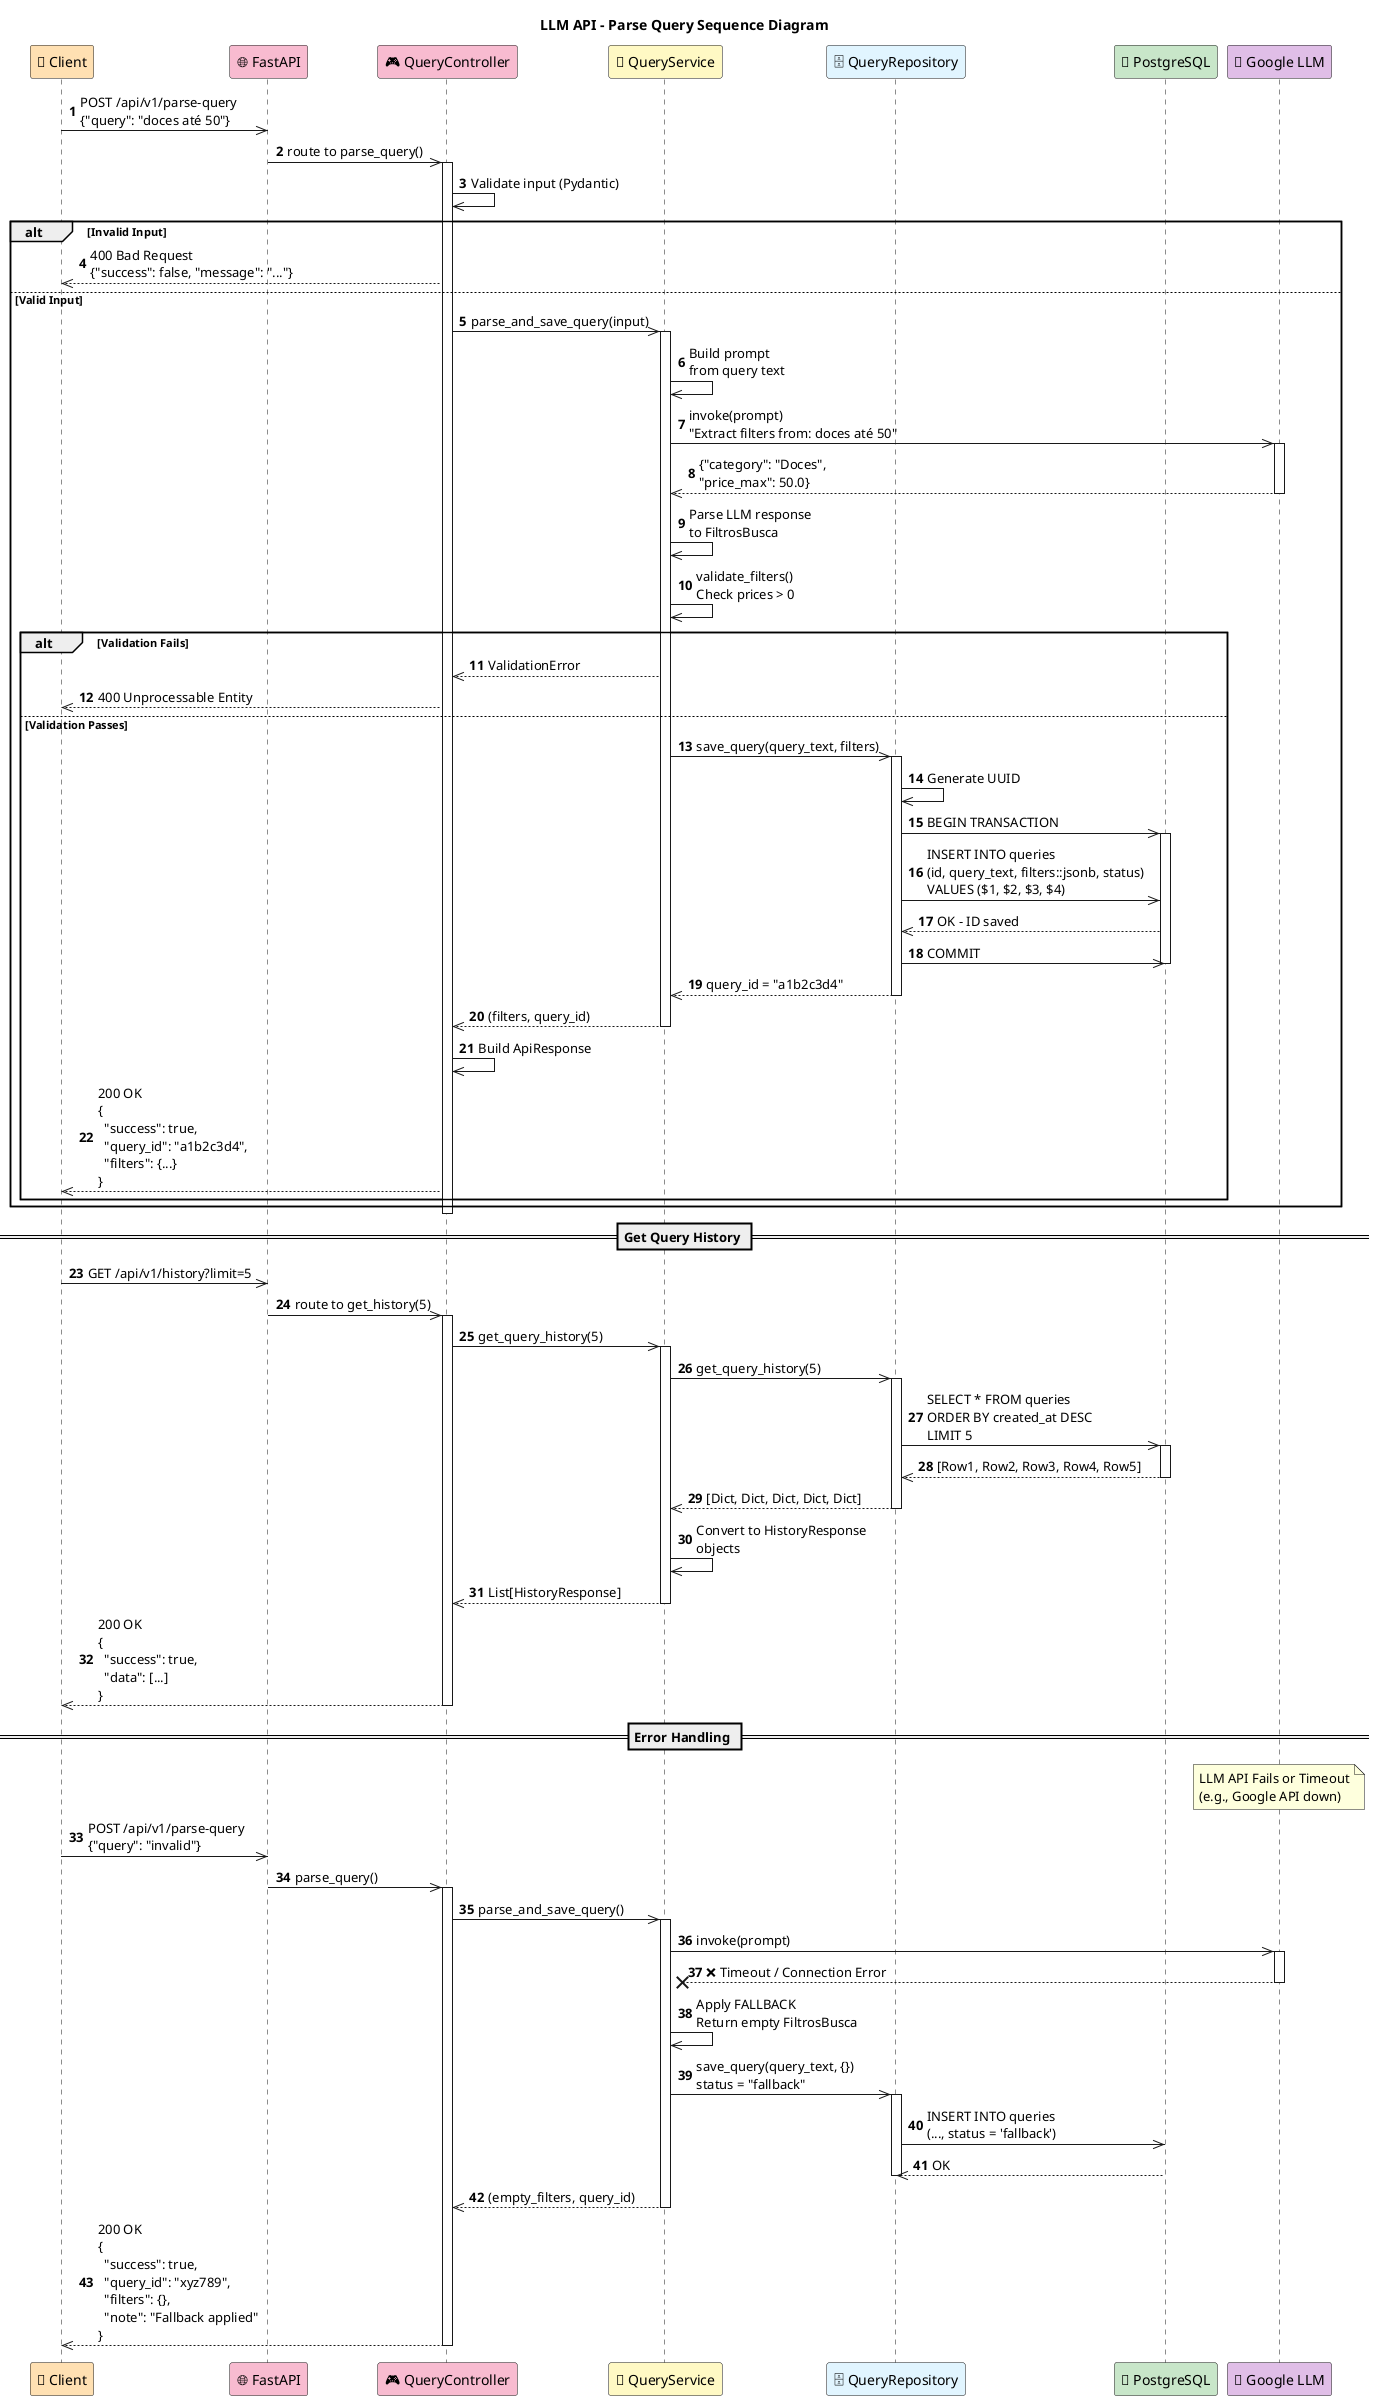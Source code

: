 @startuml LLM_API_Sequence_Diagram
!define HTTP_COLOR #FFE0B2
!define CONTROLLER_COLOR #F8BBD0
!define SERVICE_COLOR #FFF9C4
!define REPOSITORY_COLOR #E1F5FF
!define DB_COLOR #C8E6C9
!define LLM_COLOR #E0BEE7

title "LLM API - Parse Query Sequence Diagram"
autonumber

participant "📱 Client" as client #FFE0B2
participant "🌐 FastAPI" as fastapi #F8BBD0
participant "🎮 QueryController" as controller #F8BBD0
participant "🧠 QueryService" as service #FFF9C4
participant "🗄️ QueryRepository" as repository #E1F5FF
participant "🔗 PostgreSQL" as db #C8E6C9
participant "🤖 Google LLM" as llm #E0BEE7

client ->> fastapi: POST /api/v1/parse-query\n{"query": "doces até 50"}

fastapi ->> controller: route to parse_query()
activate controller

controller ->> controller: Validate input (Pydantic)
alt Invalid Input
    controller -->> client: 400 Bad Request\n{"success": false, "message": "..."}
else Valid Input
    controller ->> service: parse_and_save_query(input)
    activate service
    
    service ->> service: Build prompt\nfrom query text
    
    service ->> llm: invoke(prompt)\n"Extract filters from: doces até 50"
    activate llm
    llm -->> service: {"category": "Doces",\n"price_max": 50.0}
    deactivate llm
    
    service ->> service: Parse LLM response\nto FiltrosBusca
    
    service ->> service: validate_filters()\nCheck prices > 0
    
    alt Validation Fails
        service -->> controller: ValidationError
        controller -->> client: 400 Unprocessable Entity
    else Validation Passes
        service ->> repository: save_query(query_text, filters)
        activate repository
        
        repository ->> repository: Generate UUID
        
        repository ->> db: BEGIN TRANSACTION
        activate db
        
        repository ->> db: INSERT INTO queries\n(id, query_text, filters::jsonb, status)\nVALUES ($1, $2, $3, $4)
        
        db -->> repository: OK - ID saved
        
        repository ->> db: COMMIT
        deactivate db
        
        repository -->> service: query_id = "a1b2c3d4"
        deactivate repository
        
        service -->> controller: (filters, query_id)
        deactivate service
        
        controller ->> controller: Build ApiResponse
        
        controller -->> client: 200 OK\n{\n  "success": true,\n  "query_id": "a1b2c3d4",\n  "filters": {...}\n}
    end
end

deactivate controller

== Get Query History ==

client ->> fastapi: GET /api/v1/history?limit=5

fastapi ->> controller: route to get_history(5)
activate controller

controller ->> service: get_query_history(5)
activate service

service ->> repository: get_query_history(5)
activate repository

repository ->> db: SELECT * FROM queries\nORDER BY created_at DESC\nLIMIT 5
activate db

db -->> repository: [Row1, Row2, Row3, Row4, Row5]
deactivate db

repository -->> service: [Dict, Dict, Dict, Dict, Dict]
deactivate repository

service ->> service: Convert to HistoryResponse\nobjects

service -->> controller: List[HistoryResponse]
deactivate service

controller -->> client: 200 OK\n{\n  "success": true,\n  "data": [...]\n}

deactivate controller

== Error Handling ==

note over llm
  LLM API Fails or Timeout
  (e.g., Google API down)
end note

client ->> fastapi: POST /api/v1/parse-query\n{"query": "invalid"}

fastapi ->> controller: parse_query()
activate controller

controller ->> service: parse_and_save_query()
activate service

service ->> llm: invoke(prompt)
activate llm

llm --x service: ❌ Timeout / Connection Error
deactivate llm

service ->> service: Apply FALLBACK\nReturn empty FiltrosBusca

service ->> repository: save_query(query_text, {})\nstatus = "fallback"
activate repository

repository ->> db: INSERT INTO queries\n(..., status = 'fallback')

db -->> repository: OK
deactivate repository

service -->> controller: (empty_filters, query_id)
deactivate service

controller -->> client: 200 OK\n{\n  "success": true,\n  "query_id": "xyz789",\n  "filters": {},\n  "note": "Fallback applied"\n}

deactivate controller

@enduml
